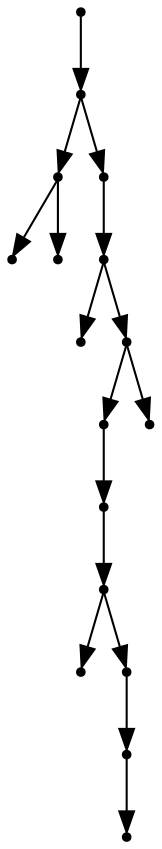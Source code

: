 digraph {
  16 [shape=point];
  15 [shape=point];
  2 [shape=point];
  0 [shape=point];
  1 [shape=point];
  14 [shape=point];
  13 [shape=point];
  3 [shape=point];
  12 [shape=point];
  10 [shape=point];
  9 [shape=point];
  8 [shape=point];
  4 [shape=point];
  7 [shape=point];
  6 [shape=point];
  5 [shape=point];
  11 [shape=point];
16 -> 15;
15 -> 2;
2 -> 0;
2 -> 1;
15 -> 14;
14 -> 13;
13 -> 3;
13 -> 12;
12 -> 10;
10 -> 9;
9 -> 8;
8 -> 4;
8 -> 7;
7 -> 6;
6 -> 5;
12 -> 11;
}
